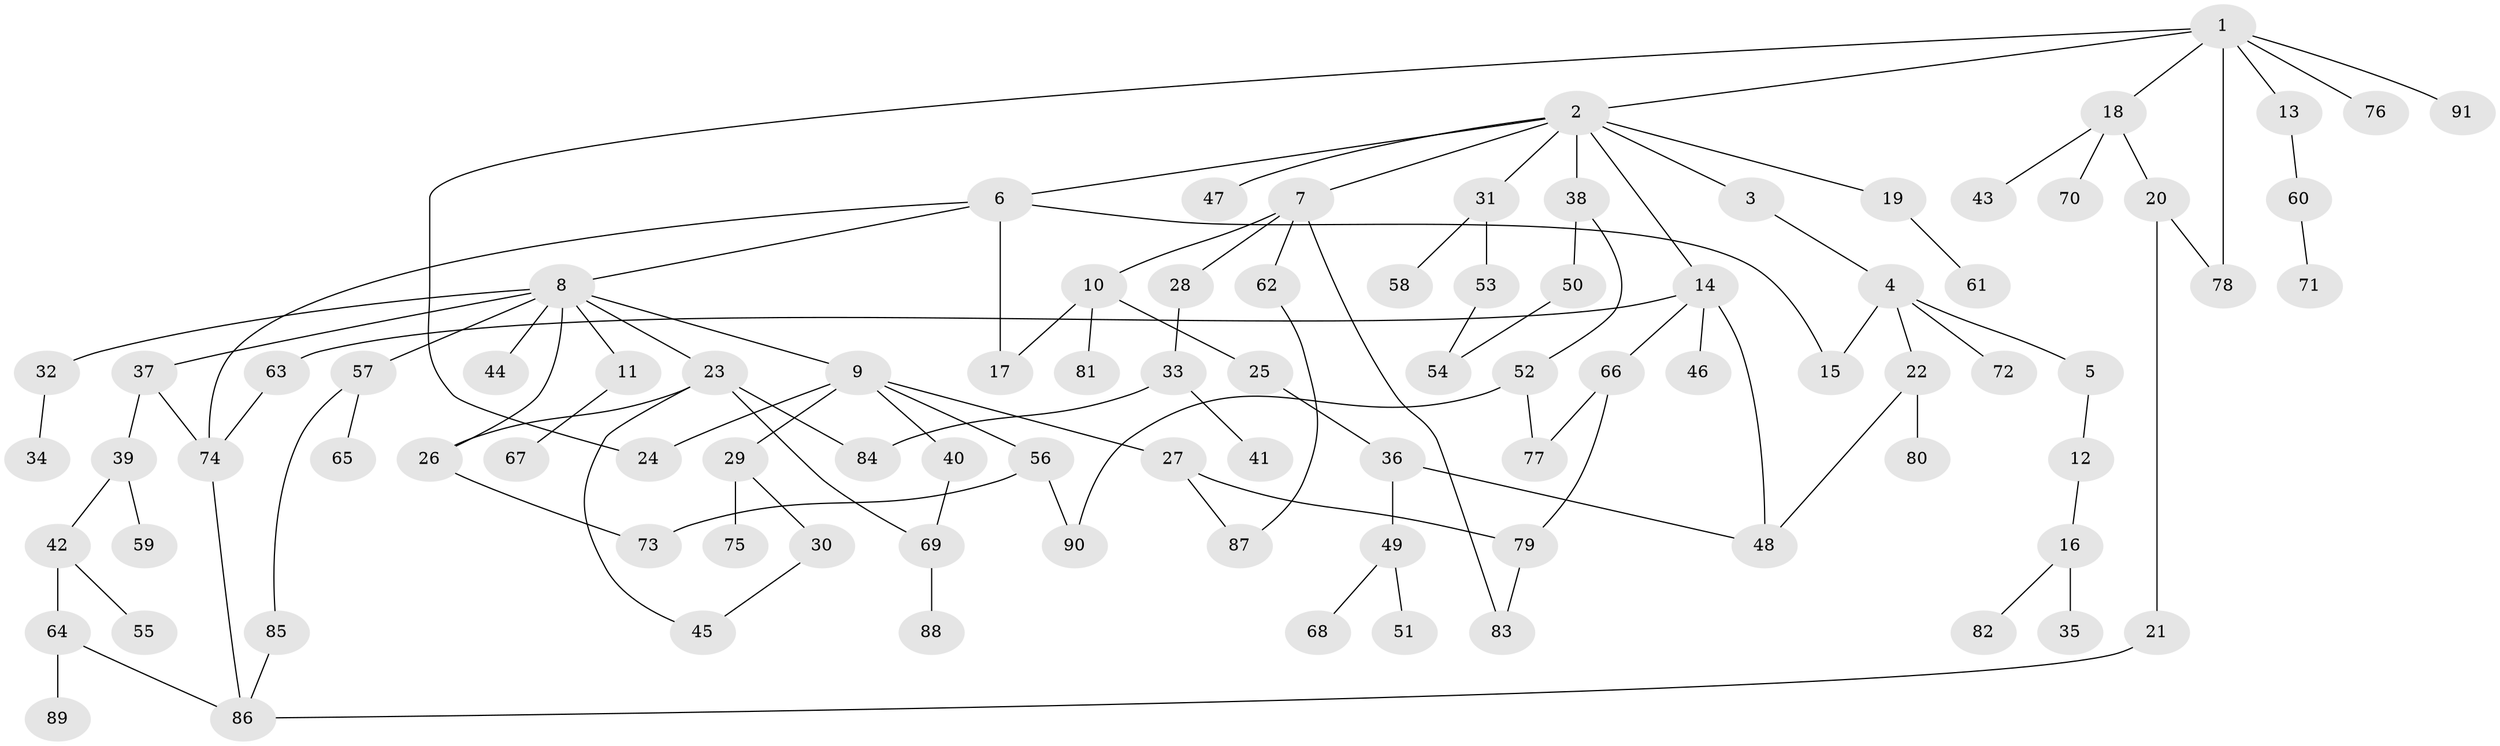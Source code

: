 // coarse degree distribution, {6: 0.03333333333333333, 9: 0.03333333333333333, 2: 0.35, 4: 0.11666666666666667, 5: 0.08333333333333333, 1: 0.2833333333333333, 3: 0.1}
// Generated by graph-tools (version 1.1) at 2025/51/02/27/25 19:51:38]
// undirected, 91 vertices, 112 edges
graph export_dot {
graph [start="1"]
  node [color=gray90,style=filled];
  1;
  2;
  3;
  4;
  5;
  6;
  7;
  8;
  9;
  10;
  11;
  12;
  13;
  14;
  15;
  16;
  17;
  18;
  19;
  20;
  21;
  22;
  23;
  24;
  25;
  26;
  27;
  28;
  29;
  30;
  31;
  32;
  33;
  34;
  35;
  36;
  37;
  38;
  39;
  40;
  41;
  42;
  43;
  44;
  45;
  46;
  47;
  48;
  49;
  50;
  51;
  52;
  53;
  54;
  55;
  56;
  57;
  58;
  59;
  60;
  61;
  62;
  63;
  64;
  65;
  66;
  67;
  68;
  69;
  70;
  71;
  72;
  73;
  74;
  75;
  76;
  77;
  78;
  79;
  80;
  81;
  82;
  83;
  84;
  85;
  86;
  87;
  88;
  89;
  90;
  91;
  1 -- 2;
  1 -- 13;
  1 -- 18;
  1 -- 24;
  1 -- 76;
  1 -- 78;
  1 -- 91;
  2 -- 3;
  2 -- 6;
  2 -- 7;
  2 -- 14;
  2 -- 19;
  2 -- 31;
  2 -- 38;
  2 -- 47;
  3 -- 4;
  4 -- 5;
  4 -- 15;
  4 -- 22;
  4 -- 72;
  5 -- 12;
  6 -- 8;
  6 -- 74;
  6 -- 17;
  6 -- 15;
  7 -- 10;
  7 -- 28;
  7 -- 62;
  7 -- 83;
  8 -- 9;
  8 -- 11;
  8 -- 23;
  8 -- 32;
  8 -- 37;
  8 -- 44;
  8 -- 57;
  8 -- 26;
  9 -- 27;
  9 -- 29;
  9 -- 40;
  9 -- 56;
  9 -- 24;
  10 -- 17;
  10 -- 25;
  10 -- 81;
  11 -- 67;
  12 -- 16;
  13 -- 60;
  14 -- 46;
  14 -- 48;
  14 -- 63;
  14 -- 66;
  16 -- 35;
  16 -- 82;
  18 -- 20;
  18 -- 43;
  18 -- 70;
  19 -- 61;
  20 -- 21;
  20 -- 78;
  21 -- 86;
  22 -- 80;
  22 -- 48;
  23 -- 26;
  23 -- 45;
  23 -- 69;
  23 -- 84;
  25 -- 36;
  26 -- 73;
  27 -- 79;
  27 -- 87;
  28 -- 33;
  29 -- 30;
  29 -- 75;
  30 -- 45;
  31 -- 53;
  31 -- 58;
  32 -- 34;
  33 -- 41;
  33 -- 84;
  36 -- 49;
  36 -- 48;
  37 -- 39;
  37 -- 74;
  38 -- 50;
  38 -- 52;
  39 -- 42;
  39 -- 59;
  40 -- 69;
  42 -- 55;
  42 -- 64;
  49 -- 51;
  49 -- 68;
  50 -- 54;
  52 -- 77;
  52 -- 90;
  53 -- 54;
  56 -- 73;
  56 -- 90;
  57 -- 65;
  57 -- 85;
  60 -- 71;
  62 -- 87;
  63 -- 74;
  64 -- 89;
  64 -- 86;
  66 -- 79;
  66 -- 77;
  69 -- 88;
  74 -- 86;
  79 -- 83;
  85 -- 86;
}
